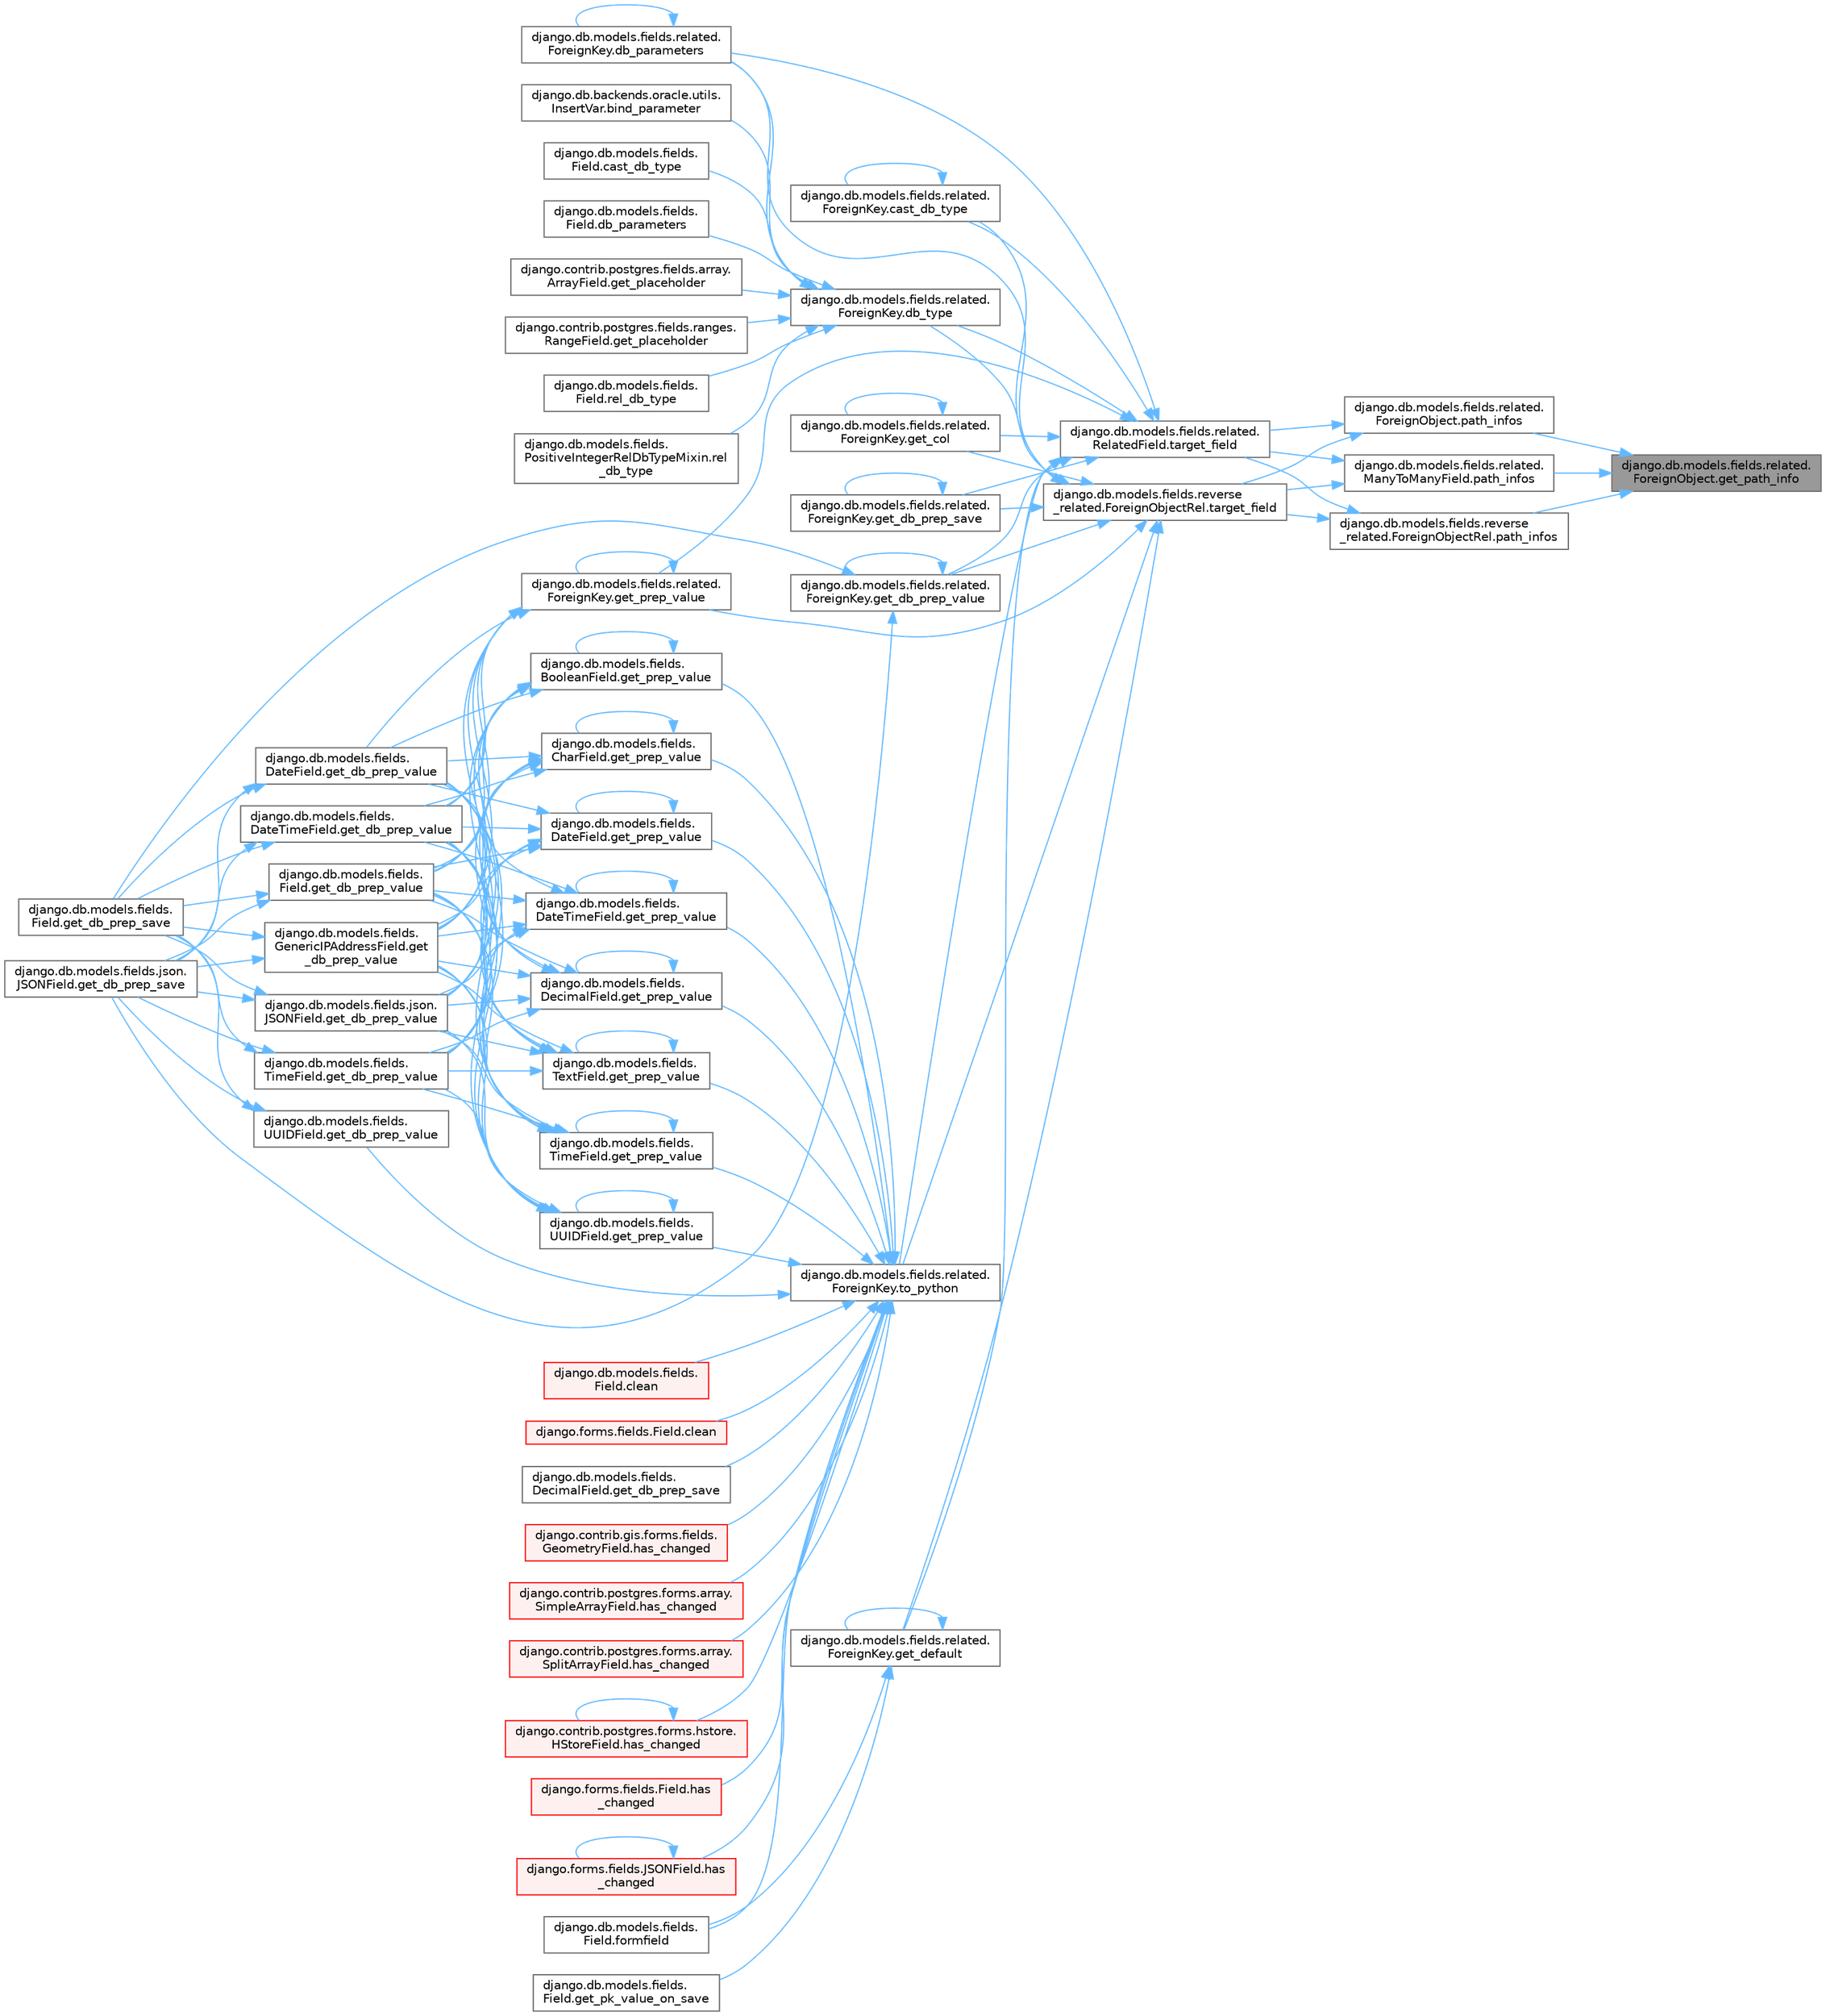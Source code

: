 digraph "django.db.models.fields.related.ForeignObject.get_path_info"
{
 // LATEX_PDF_SIZE
  bgcolor="transparent";
  edge [fontname=Helvetica,fontsize=10,labelfontname=Helvetica,labelfontsize=10];
  node [fontname=Helvetica,fontsize=10,shape=box,height=0.2,width=0.4];
  rankdir="RL";
  Node1 [id="Node000001",label="django.db.models.fields.related.\lForeignObject.get_path_info",height=0.2,width=0.4,color="gray40", fillcolor="grey60", style="filled", fontcolor="black",tooltip=" "];
  Node1 -> Node2 [id="edge1_Node000001_Node000002",dir="back",color="steelblue1",style="solid",tooltip=" "];
  Node2 [id="Node000002",label="django.db.models.fields.related.\lForeignObject.path_infos",height=0.2,width=0.4,color="grey40", fillcolor="white", style="filled",URL="$classdjango_1_1db_1_1models_1_1fields_1_1related_1_1_foreign_object.html#ac56ab05ff73c3c6f75ac759097d4fda3",tooltip=" "];
  Node2 -> Node3 [id="edge2_Node000002_Node000003",dir="back",color="steelblue1",style="solid",tooltip=" "];
  Node3 [id="Node000003",label="django.db.models.fields.related.\lRelatedField.target_field",height=0.2,width=0.4,color="grey40", fillcolor="white", style="filled",URL="$classdjango_1_1db_1_1models_1_1fields_1_1related_1_1_related_field.html#a029cbf99ddd23283da034c80861467df",tooltip=" "];
  Node3 -> Node4 [id="edge3_Node000003_Node000004",dir="back",color="steelblue1",style="solid",tooltip=" "];
  Node4 [id="Node000004",label="django.db.models.fields.related.\lForeignKey.cast_db_type",height=0.2,width=0.4,color="grey40", fillcolor="white", style="filled",URL="$classdjango_1_1db_1_1models_1_1fields_1_1related_1_1_foreign_key.html#afa6127a4afad5ad58f3cc095411c807c",tooltip=" "];
  Node4 -> Node4 [id="edge4_Node000004_Node000004",dir="back",color="steelblue1",style="solid",tooltip=" "];
  Node3 -> Node5 [id="edge5_Node000003_Node000005",dir="back",color="steelblue1",style="solid",tooltip=" "];
  Node5 [id="Node000005",label="django.db.models.fields.related.\lForeignKey.db_parameters",height=0.2,width=0.4,color="grey40", fillcolor="white", style="filled",URL="$classdjango_1_1db_1_1models_1_1fields_1_1related_1_1_foreign_key.html#a9bb6e97f2ec3c5d303511a5b8f06f372",tooltip=" "];
  Node5 -> Node5 [id="edge6_Node000005_Node000005",dir="back",color="steelblue1",style="solid",tooltip=" "];
  Node3 -> Node6 [id="edge7_Node000003_Node000006",dir="back",color="steelblue1",style="solid",tooltip=" "];
  Node6 [id="Node000006",label="django.db.models.fields.related.\lForeignKey.db_type",height=0.2,width=0.4,color="grey40", fillcolor="white", style="filled",URL="$classdjango_1_1db_1_1models_1_1fields_1_1related_1_1_foreign_key.html#ae18f933ab8dbe059650fbfeb19ceff97",tooltip=" "];
  Node6 -> Node7 [id="edge8_Node000006_Node000007",dir="back",color="steelblue1",style="solid",tooltip=" "];
  Node7 [id="Node000007",label="django.db.backends.oracle.utils.\lInsertVar.bind_parameter",height=0.2,width=0.4,color="grey40", fillcolor="white", style="filled",URL="$classdjango_1_1db_1_1backends_1_1oracle_1_1utils_1_1_insert_var.html#a6a28fbfb5b953ce33e18cecc2d679ae0",tooltip=" "];
  Node6 -> Node8 [id="edge9_Node000006_Node000008",dir="back",color="steelblue1",style="solid",tooltip=" "];
  Node8 [id="Node000008",label="django.db.models.fields.\lField.cast_db_type",height=0.2,width=0.4,color="grey40", fillcolor="white", style="filled",URL="$classdjango_1_1db_1_1models_1_1fields_1_1_field.html#a1e68c1fb7ad84a2f313ff88c79c9a094",tooltip=" "];
  Node6 -> Node9 [id="edge10_Node000006_Node000009",dir="back",color="steelblue1",style="solid",tooltip=" "];
  Node9 [id="Node000009",label="django.db.models.fields.\lField.db_parameters",height=0.2,width=0.4,color="grey40", fillcolor="white", style="filled",URL="$classdjango_1_1db_1_1models_1_1fields_1_1_field.html#a19d09ceca32fdb237ec7737d9c1c0374",tooltip=" "];
  Node6 -> Node5 [id="edge11_Node000006_Node000005",dir="back",color="steelblue1",style="solid",tooltip=" "];
  Node6 -> Node10 [id="edge12_Node000006_Node000010",dir="back",color="steelblue1",style="solid",tooltip=" "];
  Node10 [id="Node000010",label="django.contrib.postgres.fields.array.\lArrayField.get_placeholder",height=0.2,width=0.4,color="grey40", fillcolor="white", style="filled",URL="$classdjango_1_1contrib_1_1postgres_1_1fields_1_1array_1_1_array_field.html#ad9cd434b57888afa1eed280bee05e731",tooltip=" "];
  Node6 -> Node11 [id="edge13_Node000006_Node000011",dir="back",color="steelblue1",style="solid",tooltip=" "];
  Node11 [id="Node000011",label="django.contrib.postgres.fields.ranges.\lRangeField.get_placeholder",height=0.2,width=0.4,color="grey40", fillcolor="white", style="filled",URL="$classdjango_1_1contrib_1_1postgres_1_1fields_1_1ranges_1_1_range_field.html#a83b2e6d873b86981d8e9127a47577b23",tooltip=" "];
  Node6 -> Node12 [id="edge14_Node000006_Node000012",dir="back",color="steelblue1",style="solid",tooltip=" "];
  Node12 [id="Node000012",label="django.db.models.fields.\lField.rel_db_type",height=0.2,width=0.4,color="grey40", fillcolor="white", style="filled",URL="$classdjango_1_1db_1_1models_1_1fields_1_1_field.html#a4a4dd7ca21dbe339ae3a8d043d4bb14c",tooltip=" "];
  Node6 -> Node13 [id="edge15_Node000006_Node000013",dir="back",color="steelblue1",style="solid",tooltip=" "];
  Node13 [id="Node000013",label="django.db.models.fields.\lPositiveIntegerRelDbTypeMixin.rel\l_db_type",height=0.2,width=0.4,color="grey40", fillcolor="white", style="filled",URL="$classdjango_1_1db_1_1models_1_1fields_1_1_positive_integer_rel_db_type_mixin.html#adc2e4fd7a7ddc7f72160d59f8743a864",tooltip=" "];
  Node3 -> Node14 [id="edge16_Node000003_Node000014",dir="back",color="steelblue1",style="solid",tooltip=" "];
  Node14 [id="Node000014",label="django.db.models.fields.related.\lForeignKey.get_col",height=0.2,width=0.4,color="grey40", fillcolor="white", style="filled",URL="$classdjango_1_1db_1_1models_1_1fields_1_1related_1_1_foreign_key.html#ac25426452a798ecddc7124eeea142235",tooltip=" "];
  Node14 -> Node14 [id="edge17_Node000014_Node000014",dir="back",color="steelblue1",style="solid",tooltip=" "];
  Node3 -> Node15 [id="edge18_Node000003_Node000015",dir="back",color="steelblue1",style="solid",tooltip=" "];
  Node15 [id="Node000015",label="django.db.models.fields.related.\lForeignKey.get_db_prep_save",height=0.2,width=0.4,color="grey40", fillcolor="white", style="filled",URL="$classdjango_1_1db_1_1models_1_1fields_1_1related_1_1_foreign_key.html#a834be582dca2f9e9f9f76175e85784b8",tooltip=" "];
  Node15 -> Node15 [id="edge19_Node000015_Node000015",dir="back",color="steelblue1",style="solid",tooltip=" "];
  Node3 -> Node16 [id="edge20_Node000003_Node000016",dir="back",color="steelblue1",style="solid",tooltip=" "];
  Node16 [id="Node000016",label="django.db.models.fields.related.\lForeignKey.get_db_prep_value",height=0.2,width=0.4,color="grey40", fillcolor="white", style="filled",URL="$classdjango_1_1db_1_1models_1_1fields_1_1related_1_1_foreign_key.html#a969cd73da211d4bd83cb874fd3507e9f",tooltip=" "];
  Node16 -> Node17 [id="edge21_Node000016_Node000017",dir="back",color="steelblue1",style="solid",tooltip=" "];
  Node17 [id="Node000017",label="django.db.models.fields.\lField.get_db_prep_save",height=0.2,width=0.4,color="grey40", fillcolor="white", style="filled",URL="$classdjango_1_1db_1_1models_1_1fields_1_1_field.html#a6ffbf587320e79a62a40af031183c2f2",tooltip=" "];
  Node16 -> Node18 [id="edge22_Node000016_Node000018",dir="back",color="steelblue1",style="solid",tooltip=" "];
  Node18 [id="Node000018",label="django.db.models.fields.json.\lJSONField.get_db_prep_save",height=0.2,width=0.4,color="grey40", fillcolor="white", style="filled",URL="$classdjango_1_1db_1_1models_1_1fields_1_1json_1_1_j_s_o_n_field.html#ab7a67887e20c9c31871531e607b2a133",tooltip=" "];
  Node16 -> Node16 [id="edge23_Node000016_Node000016",dir="back",color="steelblue1",style="solid",tooltip=" "];
  Node3 -> Node19 [id="edge24_Node000003_Node000019",dir="back",color="steelblue1",style="solid",tooltip=" "];
  Node19 [id="Node000019",label="django.db.models.fields.related.\lForeignKey.get_default",height=0.2,width=0.4,color="grey40", fillcolor="white", style="filled",URL="$classdjango_1_1db_1_1models_1_1fields_1_1related_1_1_foreign_key.html#ae5acaba7c9c6c2b46a8ccae9d760d247",tooltip=" "];
  Node19 -> Node20 [id="edge25_Node000019_Node000020",dir="back",color="steelblue1",style="solid",tooltip=" "];
  Node20 [id="Node000020",label="django.db.models.fields.\lField.formfield",height=0.2,width=0.4,color="grey40", fillcolor="white", style="filled",URL="$classdjango_1_1db_1_1models_1_1fields_1_1_field.html#a1822195647a4e308ad17ccbeab6ea120",tooltip=" "];
  Node19 -> Node19 [id="edge26_Node000019_Node000019",dir="back",color="steelblue1",style="solid",tooltip=" "];
  Node19 -> Node21 [id="edge27_Node000019_Node000021",dir="back",color="steelblue1",style="solid",tooltip=" "];
  Node21 [id="Node000021",label="django.db.models.fields.\lField.get_pk_value_on_save",height=0.2,width=0.4,color="grey40", fillcolor="white", style="filled",URL="$classdjango_1_1db_1_1models_1_1fields_1_1_field.html#a245fcb3f231ff99678847ac2c75f7e3f",tooltip=" "];
  Node3 -> Node22 [id="edge28_Node000003_Node000022",dir="back",color="steelblue1",style="solid",tooltip=" "];
  Node22 [id="Node000022",label="django.db.models.fields.related.\lForeignKey.get_prep_value",height=0.2,width=0.4,color="grey40", fillcolor="white", style="filled",URL="$classdjango_1_1db_1_1models_1_1fields_1_1related_1_1_foreign_key.html#a378a951ff4be6f40df598f0b1d4c214e",tooltip=" "];
  Node22 -> Node23 [id="edge29_Node000022_Node000023",dir="back",color="steelblue1",style="solid",tooltip=" "];
  Node23 [id="Node000023",label="django.db.models.fields.\lDateField.get_db_prep_value",height=0.2,width=0.4,color="grey40", fillcolor="white", style="filled",URL="$classdjango_1_1db_1_1models_1_1fields_1_1_date_field.html#ad6d292b396a9f068e57a55dbcce353aa",tooltip=" "];
  Node23 -> Node17 [id="edge30_Node000023_Node000017",dir="back",color="steelblue1",style="solid",tooltip=" "];
  Node23 -> Node18 [id="edge31_Node000023_Node000018",dir="back",color="steelblue1",style="solid",tooltip=" "];
  Node22 -> Node24 [id="edge32_Node000022_Node000024",dir="back",color="steelblue1",style="solid",tooltip=" "];
  Node24 [id="Node000024",label="django.db.models.fields.\lDateTimeField.get_db_prep_value",height=0.2,width=0.4,color="grey40", fillcolor="white", style="filled",URL="$classdjango_1_1db_1_1models_1_1fields_1_1_date_time_field.html#ace937a98f687ea3399d88de4eddec0b8",tooltip=" "];
  Node24 -> Node17 [id="edge33_Node000024_Node000017",dir="back",color="steelblue1",style="solid",tooltip=" "];
  Node24 -> Node18 [id="edge34_Node000024_Node000018",dir="back",color="steelblue1",style="solid",tooltip=" "];
  Node22 -> Node25 [id="edge35_Node000022_Node000025",dir="back",color="steelblue1",style="solid",tooltip=" "];
  Node25 [id="Node000025",label="django.db.models.fields.\lField.get_db_prep_value",height=0.2,width=0.4,color="grey40", fillcolor="white", style="filled",URL="$classdjango_1_1db_1_1models_1_1fields_1_1_field.html#a27b39e33c87cb9d48a2cc249a66459c3",tooltip=" "];
  Node25 -> Node17 [id="edge36_Node000025_Node000017",dir="back",color="steelblue1",style="solid",tooltip=" "];
  Node25 -> Node18 [id="edge37_Node000025_Node000018",dir="back",color="steelblue1",style="solid",tooltip=" "];
  Node22 -> Node26 [id="edge38_Node000022_Node000026",dir="back",color="steelblue1",style="solid",tooltip=" "];
  Node26 [id="Node000026",label="django.db.models.fields.\lGenericIPAddressField.get\l_db_prep_value",height=0.2,width=0.4,color="grey40", fillcolor="white", style="filled",URL="$classdjango_1_1db_1_1models_1_1fields_1_1_generic_i_p_address_field.html#a0833bb7fa4f729102000a775edc0f4a9",tooltip=" "];
  Node26 -> Node17 [id="edge39_Node000026_Node000017",dir="back",color="steelblue1",style="solid",tooltip=" "];
  Node26 -> Node18 [id="edge40_Node000026_Node000018",dir="back",color="steelblue1",style="solid",tooltip=" "];
  Node22 -> Node27 [id="edge41_Node000022_Node000027",dir="back",color="steelblue1",style="solid",tooltip=" "];
  Node27 [id="Node000027",label="django.db.models.fields.json.\lJSONField.get_db_prep_value",height=0.2,width=0.4,color="grey40", fillcolor="white", style="filled",URL="$classdjango_1_1db_1_1models_1_1fields_1_1json_1_1_j_s_o_n_field.html#ad89498c756bc8ae7f6e98ca5b7eb5184",tooltip=" "];
  Node27 -> Node17 [id="edge42_Node000027_Node000017",dir="back",color="steelblue1",style="solid",tooltip=" "];
  Node27 -> Node18 [id="edge43_Node000027_Node000018",dir="back",color="steelblue1",style="solid",tooltip=" "];
  Node22 -> Node28 [id="edge44_Node000022_Node000028",dir="back",color="steelblue1",style="solid",tooltip=" "];
  Node28 [id="Node000028",label="django.db.models.fields.\lTimeField.get_db_prep_value",height=0.2,width=0.4,color="grey40", fillcolor="white", style="filled",URL="$classdjango_1_1db_1_1models_1_1fields_1_1_time_field.html#ac736cd2c62828e3dbee00ff6bae39e84",tooltip=" "];
  Node28 -> Node17 [id="edge45_Node000028_Node000017",dir="back",color="steelblue1",style="solid",tooltip=" "];
  Node28 -> Node18 [id="edge46_Node000028_Node000018",dir="back",color="steelblue1",style="solid",tooltip=" "];
  Node22 -> Node22 [id="edge47_Node000022_Node000022",dir="back",color="steelblue1",style="solid",tooltip=" "];
  Node3 -> Node29 [id="edge48_Node000003_Node000029",dir="back",color="steelblue1",style="solid",tooltip=" "];
  Node29 [id="Node000029",label="django.db.models.fields.related.\lForeignKey.to_python",height=0.2,width=0.4,color="grey40", fillcolor="white", style="filled",URL="$classdjango_1_1db_1_1models_1_1fields_1_1related_1_1_foreign_key.html#aeb79ec9107f1511eca2fc20b374f1fc1",tooltip=" "];
  Node29 -> Node30 [id="edge49_Node000029_Node000030",dir="back",color="steelblue1",style="solid",tooltip=" "];
  Node30 [id="Node000030",label="django.db.models.fields.\lField.clean",height=0.2,width=0.4,color="red", fillcolor="#FFF0F0", style="filled",URL="$classdjango_1_1db_1_1models_1_1fields_1_1_field.html#a4882fa20e9148ee8315b937e9cea41bf",tooltip=" "];
  Node29 -> Node621 [id="edge50_Node000029_Node000621",dir="back",color="steelblue1",style="solid",tooltip=" "];
  Node621 [id="Node000621",label="django.forms.fields.Field.clean",height=0.2,width=0.4,color="red", fillcolor="#FFF0F0", style="filled",URL="$classdjango_1_1forms_1_1fields_1_1_field.html#aee75acad433887bd31c6f298ebd77195",tooltip=" "];
  Node29 -> Node20 [id="edge51_Node000029_Node000020",dir="back",color="steelblue1",style="solid",tooltip=" "];
  Node29 -> Node3164 [id="edge52_Node000029_Node003164",dir="back",color="steelblue1",style="solid",tooltip=" "];
  Node3164 [id="Node003164",label="django.db.models.fields.\lDecimalField.get_db_prep_save",height=0.2,width=0.4,color="grey40", fillcolor="white", style="filled",URL="$classdjango_1_1db_1_1models_1_1fields_1_1_decimal_field.html#a46667b50c85f0b4a6cb777431017fc3a",tooltip=" "];
  Node29 -> Node3165 [id="edge53_Node000029_Node003165",dir="back",color="steelblue1",style="solid",tooltip=" "];
  Node3165 [id="Node003165",label="django.db.models.fields.\lUUIDField.get_db_prep_value",height=0.2,width=0.4,color="grey40", fillcolor="white", style="filled",URL="$classdjango_1_1db_1_1models_1_1fields_1_1_u_u_i_d_field.html#a386f708cbcae8153a01c6bc4fde97203",tooltip=" "];
  Node3165 -> Node17 [id="edge54_Node003165_Node000017",dir="back",color="steelblue1",style="solid",tooltip=" "];
  Node3165 -> Node18 [id="edge55_Node003165_Node000018",dir="back",color="steelblue1",style="solid",tooltip=" "];
  Node29 -> Node3166 [id="edge56_Node000029_Node003166",dir="back",color="steelblue1",style="solid",tooltip=" "];
  Node3166 [id="Node003166",label="django.db.models.fields.\lBooleanField.get_prep_value",height=0.2,width=0.4,color="grey40", fillcolor="white", style="filled",URL="$classdjango_1_1db_1_1models_1_1fields_1_1_boolean_field.html#a2c76f741d494c42b977fea4db757b224",tooltip=" "];
  Node3166 -> Node23 [id="edge57_Node003166_Node000023",dir="back",color="steelblue1",style="solid",tooltip=" "];
  Node3166 -> Node24 [id="edge58_Node003166_Node000024",dir="back",color="steelblue1",style="solid",tooltip=" "];
  Node3166 -> Node25 [id="edge59_Node003166_Node000025",dir="back",color="steelblue1",style="solid",tooltip=" "];
  Node3166 -> Node26 [id="edge60_Node003166_Node000026",dir="back",color="steelblue1",style="solid",tooltip=" "];
  Node3166 -> Node27 [id="edge61_Node003166_Node000027",dir="back",color="steelblue1",style="solid",tooltip=" "];
  Node3166 -> Node28 [id="edge62_Node003166_Node000028",dir="back",color="steelblue1",style="solid",tooltip=" "];
  Node3166 -> Node3166 [id="edge63_Node003166_Node003166",dir="back",color="steelblue1",style="solid",tooltip=" "];
  Node29 -> Node3167 [id="edge64_Node000029_Node003167",dir="back",color="steelblue1",style="solid",tooltip=" "];
  Node3167 [id="Node003167",label="django.db.models.fields.\lCharField.get_prep_value",height=0.2,width=0.4,color="grey40", fillcolor="white", style="filled",URL="$classdjango_1_1db_1_1models_1_1fields_1_1_char_field.html#a586dde4bef09b94f15ca3b7a3b616a12",tooltip=" "];
  Node3167 -> Node23 [id="edge65_Node003167_Node000023",dir="back",color="steelblue1",style="solid",tooltip=" "];
  Node3167 -> Node24 [id="edge66_Node003167_Node000024",dir="back",color="steelblue1",style="solid",tooltip=" "];
  Node3167 -> Node25 [id="edge67_Node003167_Node000025",dir="back",color="steelblue1",style="solid",tooltip=" "];
  Node3167 -> Node26 [id="edge68_Node003167_Node000026",dir="back",color="steelblue1",style="solid",tooltip=" "];
  Node3167 -> Node27 [id="edge69_Node003167_Node000027",dir="back",color="steelblue1",style="solid",tooltip=" "];
  Node3167 -> Node28 [id="edge70_Node003167_Node000028",dir="back",color="steelblue1",style="solid",tooltip=" "];
  Node3167 -> Node3167 [id="edge71_Node003167_Node003167",dir="back",color="steelblue1",style="solid",tooltip=" "];
  Node29 -> Node3168 [id="edge72_Node000029_Node003168",dir="back",color="steelblue1",style="solid",tooltip=" "];
  Node3168 [id="Node003168",label="django.db.models.fields.\lDateField.get_prep_value",height=0.2,width=0.4,color="grey40", fillcolor="white", style="filled",URL="$classdjango_1_1db_1_1models_1_1fields_1_1_date_field.html#a17fd388efd6c1cc24e4daa2838936247",tooltip=" "];
  Node3168 -> Node23 [id="edge73_Node003168_Node000023",dir="back",color="steelblue1",style="solid",tooltip=" "];
  Node3168 -> Node24 [id="edge74_Node003168_Node000024",dir="back",color="steelblue1",style="solid",tooltip=" "];
  Node3168 -> Node25 [id="edge75_Node003168_Node000025",dir="back",color="steelblue1",style="solid",tooltip=" "];
  Node3168 -> Node26 [id="edge76_Node003168_Node000026",dir="back",color="steelblue1",style="solid",tooltip=" "];
  Node3168 -> Node27 [id="edge77_Node003168_Node000027",dir="back",color="steelblue1",style="solid",tooltip=" "];
  Node3168 -> Node28 [id="edge78_Node003168_Node000028",dir="back",color="steelblue1",style="solid",tooltip=" "];
  Node3168 -> Node3168 [id="edge79_Node003168_Node003168",dir="back",color="steelblue1",style="solid",tooltip=" "];
  Node29 -> Node1892 [id="edge80_Node000029_Node001892",dir="back",color="steelblue1",style="solid",tooltip=" "];
  Node1892 [id="Node001892",label="django.db.models.fields.\lDateTimeField.get_prep_value",height=0.2,width=0.4,color="grey40", fillcolor="white", style="filled",URL="$classdjango_1_1db_1_1models_1_1fields_1_1_date_time_field.html#a96b7b4c4a2af78523ff88dd95ddde877",tooltip=" "];
  Node1892 -> Node23 [id="edge81_Node001892_Node000023",dir="back",color="steelblue1",style="solid",tooltip=" "];
  Node1892 -> Node24 [id="edge82_Node001892_Node000024",dir="back",color="steelblue1",style="solid",tooltip=" "];
  Node1892 -> Node25 [id="edge83_Node001892_Node000025",dir="back",color="steelblue1",style="solid",tooltip=" "];
  Node1892 -> Node26 [id="edge84_Node001892_Node000026",dir="back",color="steelblue1",style="solid",tooltip=" "];
  Node1892 -> Node27 [id="edge85_Node001892_Node000027",dir="back",color="steelblue1",style="solid",tooltip=" "];
  Node1892 -> Node28 [id="edge86_Node001892_Node000028",dir="back",color="steelblue1",style="solid",tooltip=" "];
  Node1892 -> Node1892 [id="edge87_Node001892_Node001892",dir="back",color="steelblue1",style="solid",tooltip=" "];
  Node29 -> Node3169 [id="edge88_Node000029_Node003169",dir="back",color="steelblue1",style="solid",tooltip=" "];
  Node3169 [id="Node003169",label="django.db.models.fields.\lDecimalField.get_prep_value",height=0.2,width=0.4,color="grey40", fillcolor="white", style="filled",URL="$classdjango_1_1db_1_1models_1_1fields_1_1_decimal_field.html#a1d8d3b60ca856194a27f246557cdded5",tooltip=" "];
  Node3169 -> Node23 [id="edge89_Node003169_Node000023",dir="back",color="steelblue1",style="solid",tooltip=" "];
  Node3169 -> Node24 [id="edge90_Node003169_Node000024",dir="back",color="steelblue1",style="solid",tooltip=" "];
  Node3169 -> Node25 [id="edge91_Node003169_Node000025",dir="back",color="steelblue1",style="solid",tooltip=" "];
  Node3169 -> Node26 [id="edge92_Node003169_Node000026",dir="back",color="steelblue1",style="solid",tooltip=" "];
  Node3169 -> Node27 [id="edge93_Node003169_Node000027",dir="back",color="steelblue1",style="solid",tooltip=" "];
  Node3169 -> Node28 [id="edge94_Node003169_Node000028",dir="back",color="steelblue1",style="solid",tooltip=" "];
  Node3169 -> Node3169 [id="edge95_Node003169_Node003169",dir="back",color="steelblue1",style="solid",tooltip=" "];
  Node29 -> Node3170 [id="edge96_Node000029_Node003170",dir="back",color="steelblue1",style="solid",tooltip=" "];
  Node3170 [id="Node003170",label="django.db.models.fields.\lTextField.get_prep_value",height=0.2,width=0.4,color="grey40", fillcolor="white", style="filled",URL="$classdjango_1_1db_1_1models_1_1fields_1_1_text_field.html#aa6f1c919bfc7cb7571f98e02c585ade9",tooltip=" "];
  Node3170 -> Node23 [id="edge97_Node003170_Node000023",dir="back",color="steelblue1",style="solid",tooltip=" "];
  Node3170 -> Node24 [id="edge98_Node003170_Node000024",dir="back",color="steelblue1",style="solid",tooltip=" "];
  Node3170 -> Node25 [id="edge99_Node003170_Node000025",dir="back",color="steelblue1",style="solid",tooltip=" "];
  Node3170 -> Node26 [id="edge100_Node003170_Node000026",dir="back",color="steelblue1",style="solid",tooltip=" "];
  Node3170 -> Node27 [id="edge101_Node003170_Node000027",dir="back",color="steelblue1",style="solid",tooltip=" "];
  Node3170 -> Node28 [id="edge102_Node003170_Node000028",dir="back",color="steelblue1",style="solid",tooltip=" "];
  Node3170 -> Node3170 [id="edge103_Node003170_Node003170",dir="back",color="steelblue1",style="solid",tooltip=" "];
  Node29 -> Node3171 [id="edge104_Node000029_Node003171",dir="back",color="steelblue1",style="solid",tooltip=" "];
  Node3171 [id="Node003171",label="django.db.models.fields.\lTimeField.get_prep_value",height=0.2,width=0.4,color="grey40", fillcolor="white", style="filled",URL="$classdjango_1_1db_1_1models_1_1fields_1_1_time_field.html#a66b3f5bd9d463227ddf9205248c05159",tooltip=" "];
  Node3171 -> Node23 [id="edge105_Node003171_Node000023",dir="back",color="steelblue1",style="solid",tooltip=" "];
  Node3171 -> Node24 [id="edge106_Node003171_Node000024",dir="back",color="steelblue1",style="solid",tooltip=" "];
  Node3171 -> Node25 [id="edge107_Node003171_Node000025",dir="back",color="steelblue1",style="solid",tooltip=" "];
  Node3171 -> Node26 [id="edge108_Node003171_Node000026",dir="back",color="steelblue1",style="solid",tooltip=" "];
  Node3171 -> Node27 [id="edge109_Node003171_Node000027",dir="back",color="steelblue1",style="solid",tooltip=" "];
  Node3171 -> Node28 [id="edge110_Node003171_Node000028",dir="back",color="steelblue1",style="solid",tooltip=" "];
  Node3171 -> Node3171 [id="edge111_Node003171_Node003171",dir="back",color="steelblue1",style="solid",tooltip=" "];
  Node29 -> Node3172 [id="edge112_Node000029_Node003172",dir="back",color="steelblue1",style="solid",tooltip=" "];
  Node3172 [id="Node003172",label="django.db.models.fields.\lUUIDField.get_prep_value",height=0.2,width=0.4,color="grey40", fillcolor="white", style="filled",URL="$classdjango_1_1db_1_1models_1_1fields_1_1_u_u_i_d_field.html#ae74a36923ced617bb42f59f725af7410",tooltip=" "];
  Node3172 -> Node23 [id="edge113_Node003172_Node000023",dir="back",color="steelblue1",style="solid",tooltip=" "];
  Node3172 -> Node24 [id="edge114_Node003172_Node000024",dir="back",color="steelblue1",style="solid",tooltip=" "];
  Node3172 -> Node25 [id="edge115_Node003172_Node000025",dir="back",color="steelblue1",style="solid",tooltip=" "];
  Node3172 -> Node26 [id="edge116_Node003172_Node000026",dir="back",color="steelblue1",style="solid",tooltip=" "];
  Node3172 -> Node27 [id="edge117_Node003172_Node000027",dir="back",color="steelblue1",style="solid",tooltip=" "];
  Node3172 -> Node28 [id="edge118_Node003172_Node000028",dir="back",color="steelblue1",style="solid",tooltip=" "];
  Node3172 -> Node3172 [id="edge119_Node003172_Node003172",dir="back",color="steelblue1",style="solid",tooltip=" "];
  Node29 -> Node3173 [id="edge120_Node000029_Node003173",dir="back",color="steelblue1",style="solid",tooltip=" "];
  Node3173 [id="Node003173",label="django.contrib.gis.forms.fields.\lGeometryField.has_changed",height=0.2,width=0.4,color="red", fillcolor="#FFF0F0", style="filled",URL="$classdjango_1_1contrib_1_1gis_1_1forms_1_1fields_1_1_geometry_field.html#a1eea909ca0f411c76fe71d42177c8fdd",tooltip=" "];
  Node29 -> Node3174 [id="edge121_Node000029_Node003174",dir="back",color="steelblue1",style="solid",tooltip=" "];
  Node3174 [id="Node003174",label="django.contrib.postgres.forms.array.\lSimpleArrayField.has_changed",height=0.2,width=0.4,color="red", fillcolor="#FFF0F0", style="filled",URL="$classdjango_1_1contrib_1_1postgres_1_1forms_1_1array_1_1_simple_array_field.html#a20fa97d79dbf5b63dd367112f46a1aed",tooltip=" "];
  Node29 -> Node3175 [id="edge122_Node000029_Node003175",dir="back",color="steelblue1",style="solid",tooltip=" "];
  Node3175 [id="Node003175",label="django.contrib.postgres.forms.array.\lSplitArrayField.has_changed",height=0.2,width=0.4,color="red", fillcolor="#FFF0F0", style="filled",URL="$classdjango_1_1contrib_1_1postgres_1_1forms_1_1array_1_1_split_array_field.html#a044afbb76f3a9e62c6d2807e41f8515a",tooltip=" "];
  Node29 -> Node3176 [id="edge123_Node000029_Node003176",dir="back",color="steelblue1",style="solid",tooltip=" "];
  Node3176 [id="Node003176",label="django.contrib.postgres.forms.hstore.\lHStoreField.has_changed",height=0.2,width=0.4,color="red", fillcolor="#FFF0F0", style="filled",URL="$classdjango_1_1contrib_1_1postgres_1_1forms_1_1hstore_1_1_h_store_field.html#ac5320929c4a6ade3846df2236975b98c",tooltip=" "];
  Node3176 -> Node3176 [id="edge124_Node003176_Node003176",dir="back",color="steelblue1",style="solid",tooltip=" "];
  Node29 -> Node3070 [id="edge125_Node000029_Node003070",dir="back",color="steelblue1",style="solid",tooltip=" "];
  Node3070 [id="Node003070",label="django.forms.fields.Field.has\l_changed",height=0.2,width=0.4,color="red", fillcolor="#FFF0F0", style="filled",URL="$classdjango_1_1forms_1_1fields_1_1_field.html#a50a1eb1edc4c92885575a8a1d2da380d",tooltip=" "];
  Node29 -> Node3177 [id="edge126_Node000029_Node003177",dir="back",color="steelblue1",style="solid",tooltip=" "];
  Node3177 [id="Node003177",label="django.forms.fields.JSONField.has\l_changed",height=0.2,width=0.4,color="red", fillcolor="#FFF0F0", style="filled",URL="$classdjango_1_1forms_1_1fields_1_1_j_s_o_n_field.html#aaae558e73ab4b2c8b50d05fb71c761d4",tooltip=" "];
  Node3177 -> Node3177 [id="edge127_Node003177_Node003177",dir="back",color="steelblue1",style="solid",tooltip=" "];
  Node2 -> Node2715 [id="edge128_Node000002_Node002715",dir="back",color="steelblue1",style="solid",tooltip=" "];
  Node2715 [id="Node002715",label="django.db.models.fields.reverse\l_related.ForeignObjectRel.target_field",height=0.2,width=0.4,color="grey40", fillcolor="white", style="filled",URL="$classdjango_1_1db_1_1models_1_1fields_1_1reverse__related_1_1_foreign_object_rel.html#aad1e27532acd88708c6ef63e1eb944a6",tooltip=" "];
  Node2715 -> Node4 [id="edge129_Node002715_Node000004",dir="back",color="steelblue1",style="solid",tooltip=" "];
  Node2715 -> Node5 [id="edge130_Node002715_Node000005",dir="back",color="steelblue1",style="solid",tooltip=" "];
  Node2715 -> Node6 [id="edge131_Node002715_Node000006",dir="back",color="steelblue1",style="solid",tooltip=" "];
  Node2715 -> Node14 [id="edge132_Node002715_Node000014",dir="back",color="steelblue1",style="solid",tooltip=" "];
  Node2715 -> Node15 [id="edge133_Node002715_Node000015",dir="back",color="steelblue1",style="solid",tooltip=" "];
  Node2715 -> Node16 [id="edge134_Node002715_Node000016",dir="back",color="steelblue1",style="solid",tooltip=" "];
  Node2715 -> Node19 [id="edge135_Node002715_Node000019",dir="back",color="steelblue1",style="solid",tooltip=" "];
  Node2715 -> Node22 [id="edge136_Node002715_Node000022",dir="back",color="steelblue1",style="solid",tooltip=" "];
  Node2715 -> Node29 [id="edge137_Node002715_Node000029",dir="back",color="steelblue1",style="solid",tooltip=" "];
  Node1 -> Node2714 [id="edge138_Node000001_Node002714",dir="back",color="steelblue1",style="solid",tooltip=" "];
  Node2714 [id="Node002714",label="django.db.models.fields.related.\lManyToManyField.path_infos",height=0.2,width=0.4,color="grey40", fillcolor="white", style="filled",URL="$classdjango_1_1db_1_1models_1_1fields_1_1related_1_1_many_to_many_field.html#afde16207bf35abf3eff89094087b3010",tooltip=" "];
  Node2714 -> Node3 [id="edge139_Node002714_Node000003",dir="back",color="steelblue1",style="solid",tooltip=" "];
  Node2714 -> Node2715 [id="edge140_Node002714_Node002715",dir="back",color="steelblue1",style="solid",tooltip=" "];
  Node1 -> Node2716 [id="edge141_Node000001_Node002716",dir="back",color="steelblue1",style="solid",tooltip=" "];
  Node2716 [id="Node002716",label="django.db.models.fields.reverse\l_related.ForeignObjectRel.path_infos",height=0.2,width=0.4,color="grey40", fillcolor="white", style="filled",URL="$classdjango_1_1db_1_1models_1_1fields_1_1reverse__related_1_1_foreign_object_rel.html#a9de088635d49893f812a20db0e2de831",tooltip=" "];
  Node2716 -> Node3 [id="edge142_Node002716_Node000003",dir="back",color="steelblue1",style="solid",tooltip=" "];
  Node2716 -> Node2715 [id="edge143_Node002716_Node002715",dir="back",color="steelblue1",style="solid",tooltip=" "];
}
